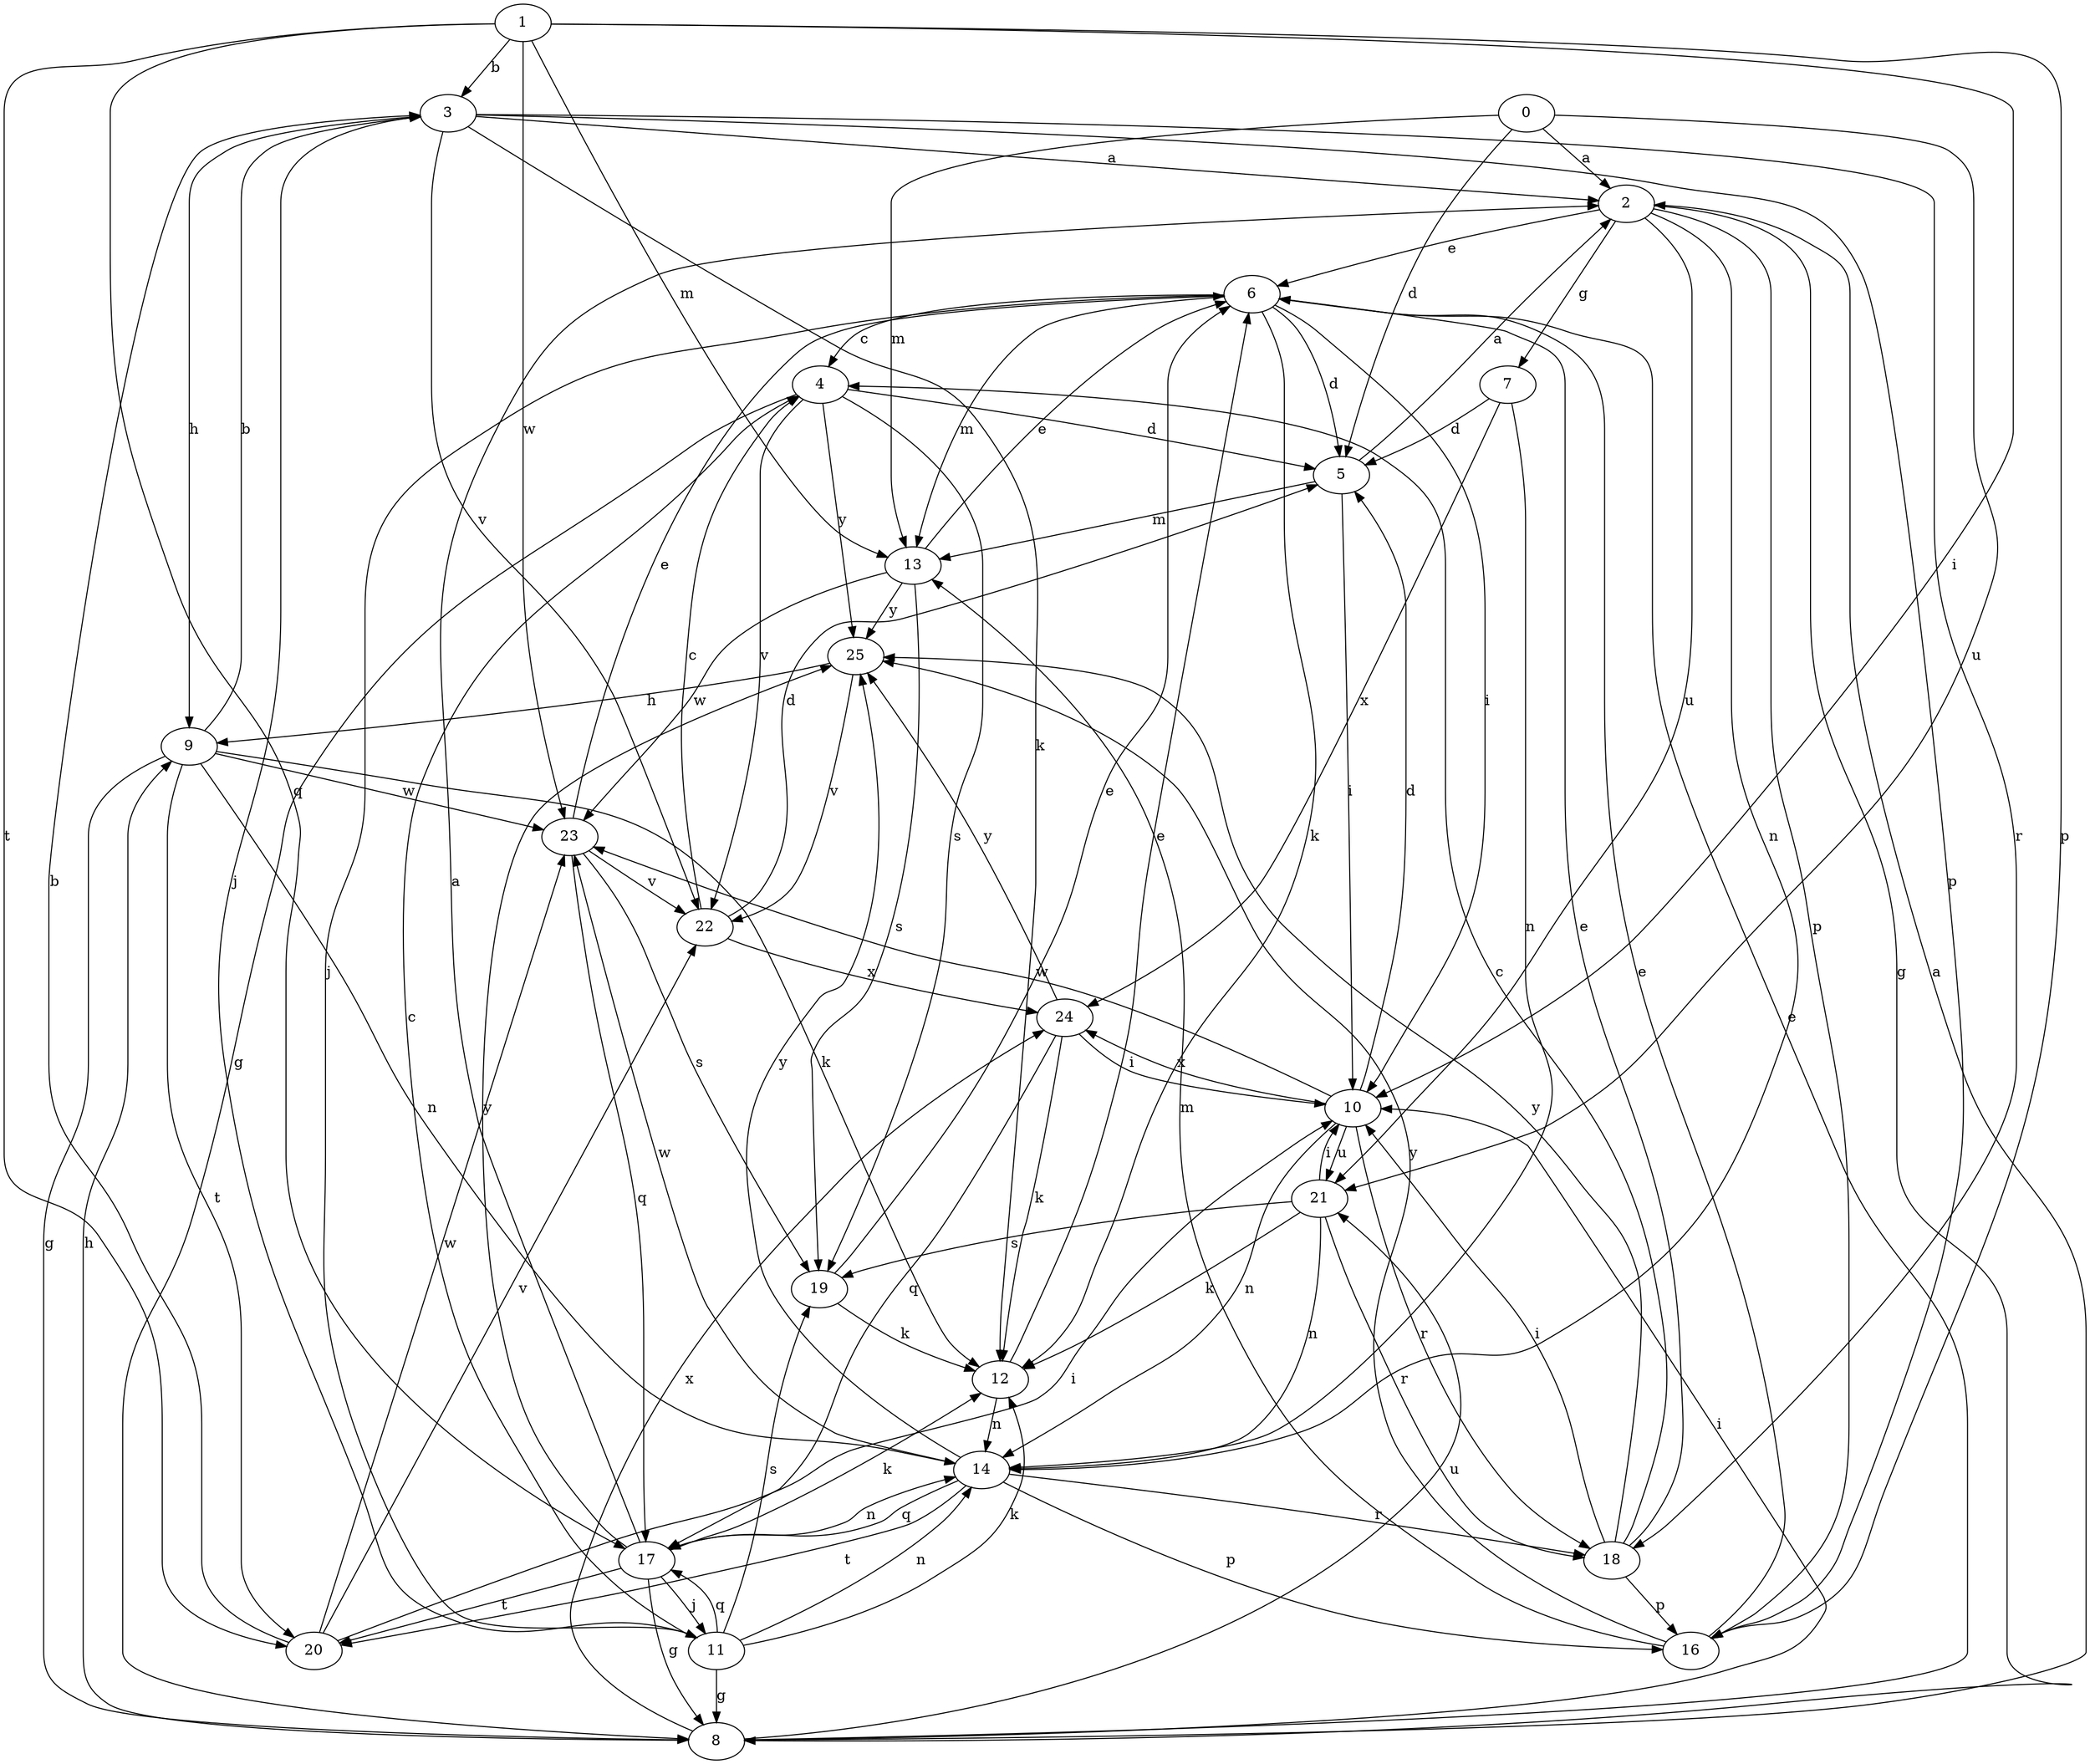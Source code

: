 strict digraph  {
1;
2;
3;
4;
5;
6;
7;
8;
0;
9;
10;
11;
12;
13;
14;
16;
17;
18;
19;
20;
21;
22;
23;
24;
25;
1 -> 3  [label=b];
1 -> 10  [label=i];
1 -> 13  [label=m];
1 -> 16  [label=p];
1 -> 17  [label=q];
1 -> 20  [label=t];
1 -> 23  [label=w];
2 -> 6  [label=e];
2 -> 7  [label=g];
2 -> 8  [label=g];
2 -> 14  [label=n];
2 -> 16  [label=p];
2 -> 21  [label=u];
3 -> 2  [label=a];
3 -> 9  [label=h];
3 -> 11  [label=j];
3 -> 12  [label=k];
3 -> 16  [label=p];
3 -> 18  [label=r];
3 -> 22  [label=v];
4 -> 5  [label=d];
4 -> 8  [label=g];
4 -> 19  [label=s];
4 -> 22  [label=v];
4 -> 25  [label=y];
5 -> 2  [label=a];
5 -> 10  [label=i];
5 -> 13  [label=m];
6 -> 4  [label=c];
6 -> 5  [label=d];
6 -> 10  [label=i];
6 -> 11  [label=j];
6 -> 12  [label=k];
6 -> 13  [label=m];
7 -> 5  [label=d];
7 -> 14  [label=n];
7 -> 24  [label=x];
8 -> 2  [label=a];
8 -> 6  [label=e];
8 -> 9  [label=h];
8 -> 10  [label=i];
8 -> 21  [label=u];
8 -> 24  [label=x];
0 -> 2  [label=a];
0 -> 5  [label=d];
0 -> 13  [label=m];
0 -> 21  [label=u];
9 -> 3  [label=b];
9 -> 8  [label=g];
9 -> 12  [label=k];
9 -> 14  [label=n];
9 -> 20  [label=t];
9 -> 23  [label=w];
10 -> 5  [label=d];
10 -> 14  [label=n];
10 -> 18  [label=r];
10 -> 21  [label=u];
10 -> 23  [label=w];
10 -> 24  [label=x];
11 -> 4  [label=c];
11 -> 8  [label=g];
11 -> 12  [label=k];
11 -> 14  [label=n];
11 -> 17  [label=q];
11 -> 19  [label=s];
12 -> 6  [label=e];
12 -> 14  [label=n];
13 -> 6  [label=e];
13 -> 19  [label=s];
13 -> 23  [label=w];
13 -> 25  [label=y];
14 -> 16  [label=p];
14 -> 17  [label=q];
14 -> 18  [label=r];
14 -> 20  [label=t];
14 -> 23  [label=w];
14 -> 25  [label=y];
16 -> 6  [label=e];
16 -> 13  [label=m];
16 -> 25  [label=y];
17 -> 2  [label=a];
17 -> 8  [label=g];
17 -> 11  [label=j];
17 -> 12  [label=k];
17 -> 14  [label=n];
17 -> 20  [label=t];
17 -> 25  [label=y];
18 -> 4  [label=c];
18 -> 6  [label=e];
18 -> 10  [label=i];
18 -> 16  [label=p];
18 -> 25  [label=y];
19 -> 6  [label=e];
19 -> 12  [label=k];
20 -> 3  [label=b];
20 -> 10  [label=i];
20 -> 22  [label=v];
20 -> 23  [label=w];
21 -> 10  [label=i];
21 -> 12  [label=k];
21 -> 14  [label=n];
21 -> 18  [label=r];
21 -> 19  [label=s];
22 -> 4  [label=c];
22 -> 5  [label=d];
22 -> 24  [label=x];
23 -> 6  [label=e];
23 -> 17  [label=q];
23 -> 19  [label=s];
23 -> 22  [label=v];
24 -> 10  [label=i];
24 -> 12  [label=k];
24 -> 17  [label=q];
24 -> 25  [label=y];
25 -> 9  [label=h];
25 -> 22  [label=v];
}
